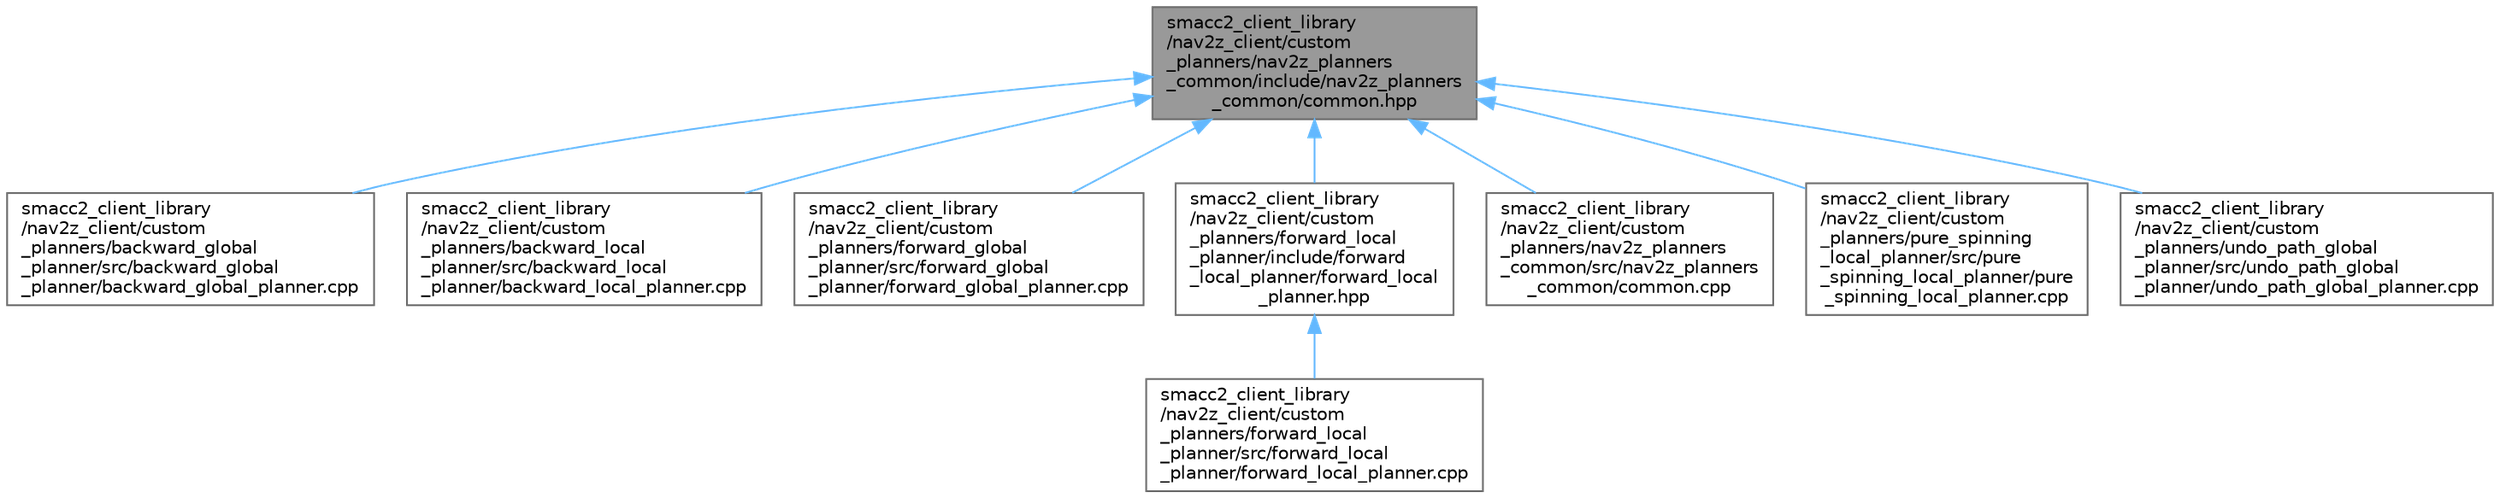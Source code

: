 digraph "smacc2_client_library/nav2z_client/custom_planners/nav2z_planners_common/include/nav2z_planners_common/common.hpp"
{
 // LATEX_PDF_SIZE
  bgcolor="transparent";
  edge [fontname=Helvetica,fontsize=10,labelfontname=Helvetica,labelfontsize=10];
  node [fontname=Helvetica,fontsize=10,shape=box,height=0.2,width=0.4];
  Node1 [label="smacc2_client_library\l/nav2z_client/custom\l_planners/nav2z_planners\l_common/include/nav2z_planners\l_common/common.hpp",height=0.2,width=0.4,color="gray40", fillcolor="grey60", style="filled", fontcolor="black",tooltip=" "];
  Node1 -> Node2 [dir="back",color="steelblue1",style="solid"];
  Node2 [label="smacc2_client_library\l/nav2z_client/custom\l_planners/backward_global\l_planner/src/backward_global\l_planner/backward_global_planner.cpp",height=0.2,width=0.4,color="grey40", fillcolor="white", style="filled",URL="$backward__global__planner_8cpp.html",tooltip=" "];
  Node1 -> Node3 [dir="back",color="steelblue1",style="solid"];
  Node3 [label="smacc2_client_library\l/nav2z_client/custom\l_planners/backward_local\l_planner/src/backward_local\l_planner/backward_local_planner.cpp",height=0.2,width=0.4,color="grey40", fillcolor="white", style="filled",URL="$backward__local__planner_8cpp.html",tooltip=" "];
  Node1 -> Node4 [dir="back",color="steelblue1",style="solid"];
  Node4 [label="smacc2_client_library\l/nav2z_client/custom\l_planners/forward_global\l_planner/src/forward_global\l_planner/forward_global_planner.cpp",height=0.2,width=0.4,color="grey40", fillcolor="white", style="filled",URL="$forward__global__planner_8cpp.html",tooltip=" "];
  Node1 -> Node5 [dir="back",color="steelblue1",style="solid"];
  Node5 [label="smacc2_client_library\l/nav2z_client/custom\l_planners/forward_local\l_planner/include/forward\l_local_planner/forward_local\l_planner.hpp",height=0.2,width=0.4,color="grey40", fillcolor="white", style="filled",URL="$forward__local__planner_8hpp.html",tooltip=" "];
  Node5 -> Node6 [dir="back",color="steelblue1",style="solid"];
  Node6 [label="smacc2_client_library\l/nav2z_client/custom\l_planners/forward_local\l_planner/src/forward_local\l_planner/forward_local_planner.cpp",height=0.2,width=0.4,color="grey40", fillcolor="white", style="filled",URL="$forward__local__planner_8cpp.html",tooltip=" "];
  Node1 -> Node7 [dir="back",color="steelblue1",style="solid"];
  Node7 [label="smacc2_client_library\l/nav2z_client/custom\l_planners/nav2z_planners\l_common/src/nav2z_planners\l_common/common.cpp",height=0.2,width=0.4,color="grey40", fillcolor="white", style="filled",URL="$client__library_2nav2z__client_2custom__planners_2nav2z__planners__common_2src_2nav2z__planners__common_2common_8cpp.html",tooltip=" "];
  Node1 -> Node8 [dir="back",color="steelblue1",style="solid"];
  Node8 [label="smacc2_client_library\l/nav2z_client/custom\l_planners/pure_spinning\l_local_planner/src/pure\l_spinning_local_planner/pure\l_spinning_local_planner.cpp",height=0.2,width=0.4,color="grey40", fillcolor="white", style="filled",URL="$pure__spinning__local__planner_8cpp.html",tooltip=" "];
  Node1 -> Node9 [dir="back",color="steelblue1",style="solid"];
  Node9 [label="smacc2_client_library\l/nav2z_client/custom\l_planners/undo_path_global\l_planner/src/undo_path_global\l_planner/undo_path_global_planner.cpp",height=0.2,width=0.4,color="grey40", fillcolor="white", style="filled",URL="$undo__path__global__planner_8cpp.html",tooltip=" "];
}
